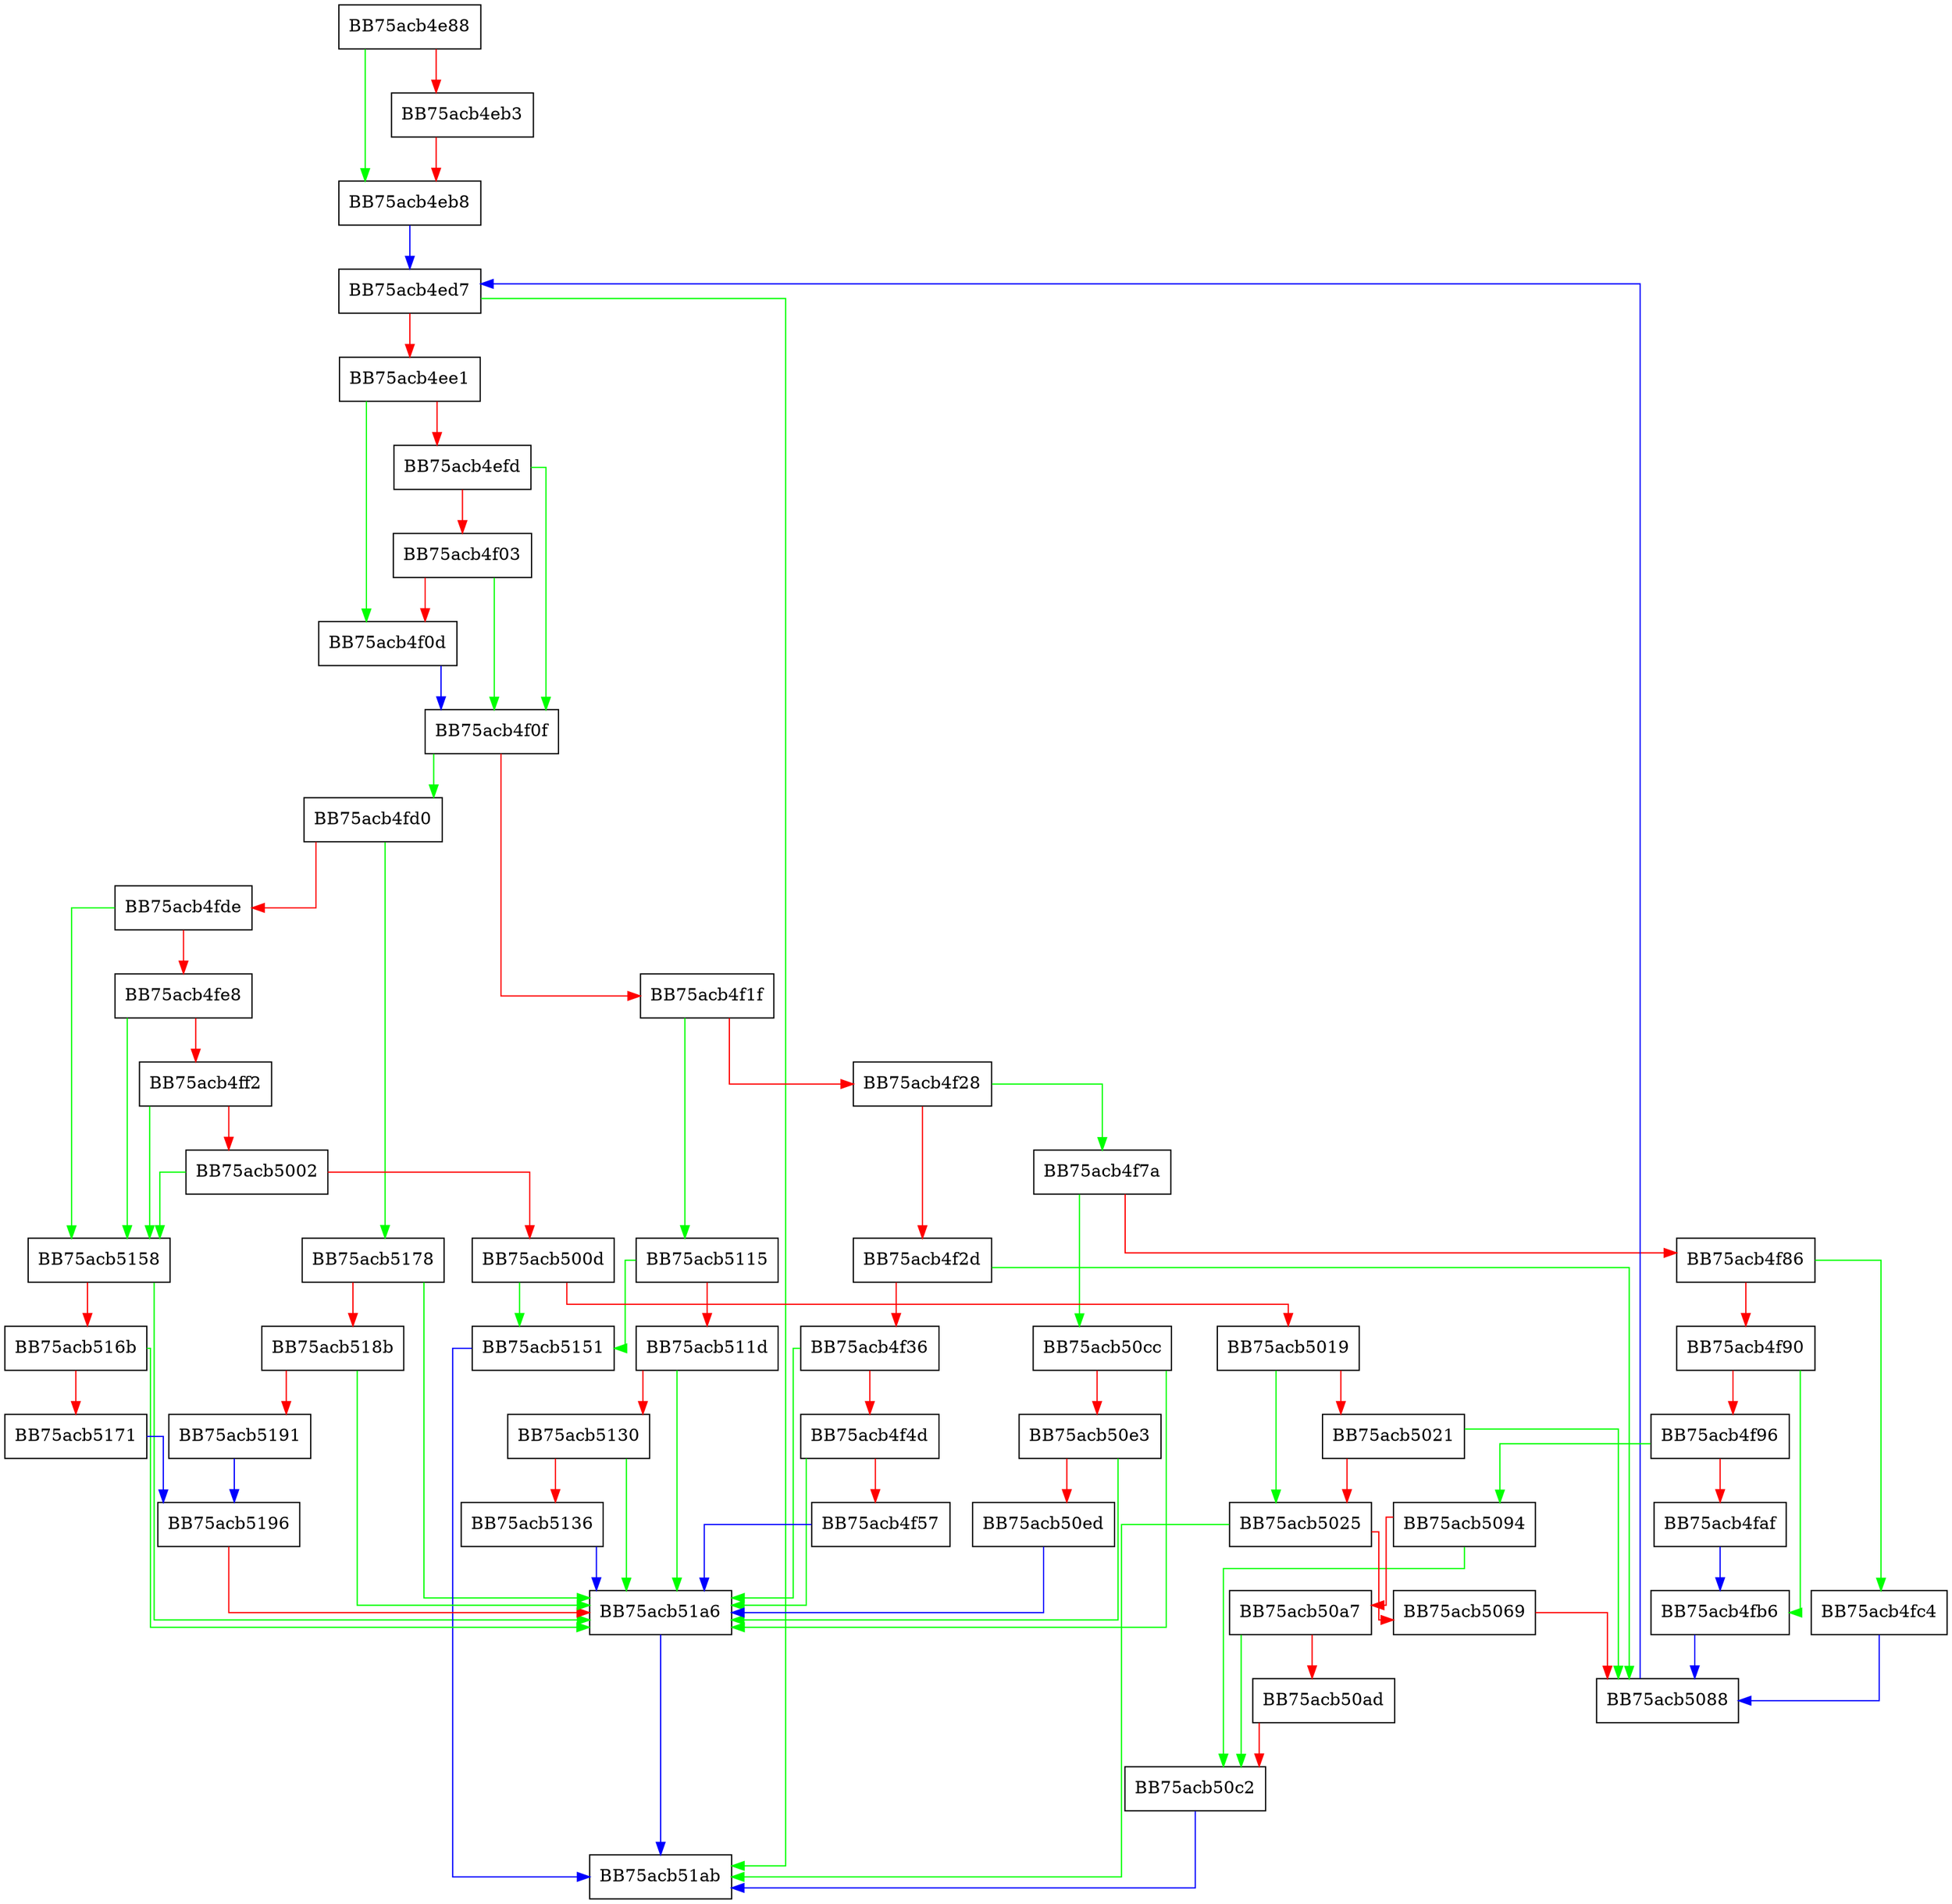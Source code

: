 digraph Default {
  node [shape="box"];
  graph [splines=ortho];
  BB75acb4e88 -> BB75acb4eb8 [color="green"];
  BB75acb4e88 -> BB75acb4eb3 [color="red"];
  BB75acb4eb3 -> BB75acb4eb8 [color="red"];
  BB75acb4eb8 -> BB75acb4ed7 [color="blue"];
  BB75acb4ed7 -> BB75acb51ab [color="green"];
  BB75acb4ed7 -> BB75acb4ee1 [color="red"];
  BB75acb4ee1 -> BB75acb4f0d [color="green"];
  BB75acb4ee1 -> BB75acb4efd [color="red"];
  BB75acb4efd -> BB75acb4f0f [color="green"];
  BB75acb4efd -> BB75acb4f03 [color="red"];
  BB75acb4f03 -> BB75acb4f0f [color="green"];
  BB75acb4f03 -> BB75acb4f0d [color="red"];
  BB75acb4f0d -> BB75acb4f0f [color="blue"];
  BB75acb4f0f -> BB75acb4fd0 [color="green"];
  BB75acb4f0f -> BB75acb4f1f [color="red"];
  BB75acb4f1f -> BB75acb5115 [color="green"];
  BB75acb4f1f -> BB75acb4f28 [color="red"];
  BB75acb4f28 -> BB75acb4f7a [color="green"];
  BB75acb4f28 -> BB75acb4f2d [color="red"];
  BB75acb4f2d -> BB75acb5088 [color="green"];
  BB75acb4f2d -> BB75acb4f36 [color="red"];
  BB75acb4f36 -> BB75acb51a6 [color="green"];
  BB75acb4f36 -> BB75acb4f4d [color="red"];
  BB75acb4f4d -> BB75acb51a6 [color="green"];
  BB75acb4f4d -> BB75acb4f57 [color="red"];
  BB75acb4f57 -> BB75acb51a6 [color="blue"];
  BB75acb4f7a -> BB75acb50cc [color="green"];
  BB75acb4f7a -> BB75acb4f86 [color="red"];
  BB75acb4f86 -> BB75acb4fc4 [color="green"];
  BB75acb4f86 -> BB75acb4f90 [color="red"];
  BB75acb4f90 -> BB75acb4fb6 [color="green"];
  BB75acb4f90 -> BB75acb4f96 [color="red"];
  BB75acb4f96 -> BB75acb5094 [color="green"];
  BB75acb4f96 -> BB75acb4faf [color="red"];
  BB75acb4faf -> BB75acb4fb6 [color="blue"];
  BB75acb4fb6 -> BB75acb5088 [color="blue"];
  BB75acb4fc4 -> BB75acb5088 [color="blue"];
  BB75acb4fd0 -> BB75acb5178 [color="green"];
  BB75acb4fd0 -> BB75acb4fde [color="red"];
  BB75acb4fde -> BB75acb5158 [color="green"];
  BB75acb4fde -> BB75acb4fe8 [color="red"];
  BB75acb4fe8 -> BB75acb5158 [color="green"];
  BB75acb4fe8 -> BB75acb4ff2 [color="red"];
  BB75acb4ff2 -> BB75acb5158 [color="green"];
  BB75acb4ff2 -> BB75acb5002 [color="red"];
  BB75acb5002 -> BB75acb5158 [color="green"];
  BB75acb5002 -> BB75acb500d [color="red"];
  BB75acb500d -> BB75acb5151 [color="green"];
  BB75acb500d -> BB75acb5019 [color="red"];
  BB75acb5019 -> BB75acb5025 [color="green"];
  BB75acb5019 -> BB75acb5021 [color="red"];
  BB75acb5021 -> BB75acb5088 [color="green"];
  BB75acb5021 -> BB75acb5025 [color="red"];
  BB75acb5025 -> BB75acb51ab [color="green"];
  BB75acb5025 -> BB75acb5069 [color="red"];
  BB75acb5069 -> BB75acb5088 [color="red"];
  BB75acb5088 -> BB75acb4ed7 [color="blue"];
  BB75acb5094 -> BB75acb50c2 [color="green"];
  BB75acb5094 -> BB75acb50a7 [color="red"];
  BB75acb50a7 -> BB75acb50c2 [color="green"];
  BB75acb50a7 -> BB75acb50ad [color="red"];
  BB75acb50ad -> BB75acb50c2 [color="red"];
  BB75acb50c2 -> BB75acb51ab [color="blue"];
  BB75acb50cc -> BB75acb51a6 [color="green"];
  BB75acb50cc -> BB75acb50e3 [color="red"];
  BB75acb50e3 -> BB75acb51a6 [color="green"];
  BB75acb50e3 -> BB75acb50ed [color="red"];
  BB75acb50ed -> BB75acb51a6 [color="blue"];
  BB75acb5115 -> BB75acb5151 [color="green"];
  BB75acb5115 -> BB75acb511d [color="red"];
  BB75acb511d -> BB75acb51a6 [color="green"];
  BB75acb511d -> BB75acb5130 [color="red"];
  BB75acb5130 -> BB75acb51a6 [color="green"];
  BB75acb5130 -> BB75acb5136 [color="red"];
  BB75acb5136 -> BB75acb51a6 [color="blue"];
  BB75acb5151 -> BB75acb51ab [color="blue"];
  BB75acb5158 -> BB75acb51a6 [color="green"];
  BB75acb5158 -> BB75acb516b [color="red"];
  BB75acb516b -> BB75acb51a6 [color="green"];
  BB75acb516b -> BB75acb5171 [color="red"];
  BB75acb5171 -> BB75acb5196 [color="blue"];
  BB75acb5178 -> BB75acb51a6 [color="green"];
  BB75acb5178 -> BB75acb518b [color="red"];
  BB75acb518b -> BB75acb51a6 [color="green"];
  BB75acb518b -> BB75acb5191 [color="red"];
  BB75acb5191 -> BB75acb5196 [color="blue"];
  BB75acb5196 -> BB75acb51a6 [color="red"];
  BB75acb51a6 -> BB75acb51ab [color="blue"];
}